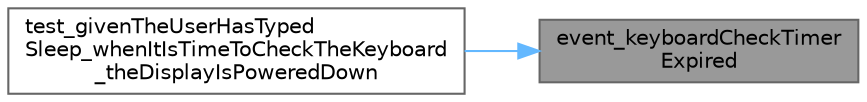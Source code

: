 digraph "event_keyboardCheckTimerExpired"
{
 // LATEX_PDF_SIZE
  bgcolor="transparent";
  edge [fontname=Helvetica,fontsize=10,labelfontname=Helvetica,labelfontsize=10];
  node [fontname=Helvetica,fontsize=10,shape=box,height=0.2,width=0.4];
  rankdir="RL";
  Node1 [id="Node000001",label="event_keyboardCheckTimer\lExpired",height=0.2,width=0.4,color="gray40", fillcolor="grey60", style="filled", fontcolor="black",tooltip=" "];
  Node1 -> Node2 [id="edge1_Node000001_Node000002",dir="back",color="steelblue1",style="solid",tooltip=" "];
  Node2 [id="Node000002",label="test_givenTheUserHasTyped\lSleep_whenItIsTimeToCheckTheKeyboard\l_theDisplayIsPoweredDown",height=0.2,width=0.4,color="grey40", fillcolor="white", style="filled",URL="$vendor_2ceedling_2plugins_2fake__function__framework_2examples_2fff__example_2test_2test__event__processor_8c.html#a534f0b7275d9d4a29985cacf3e8342aa",tooltip=" "];
}
